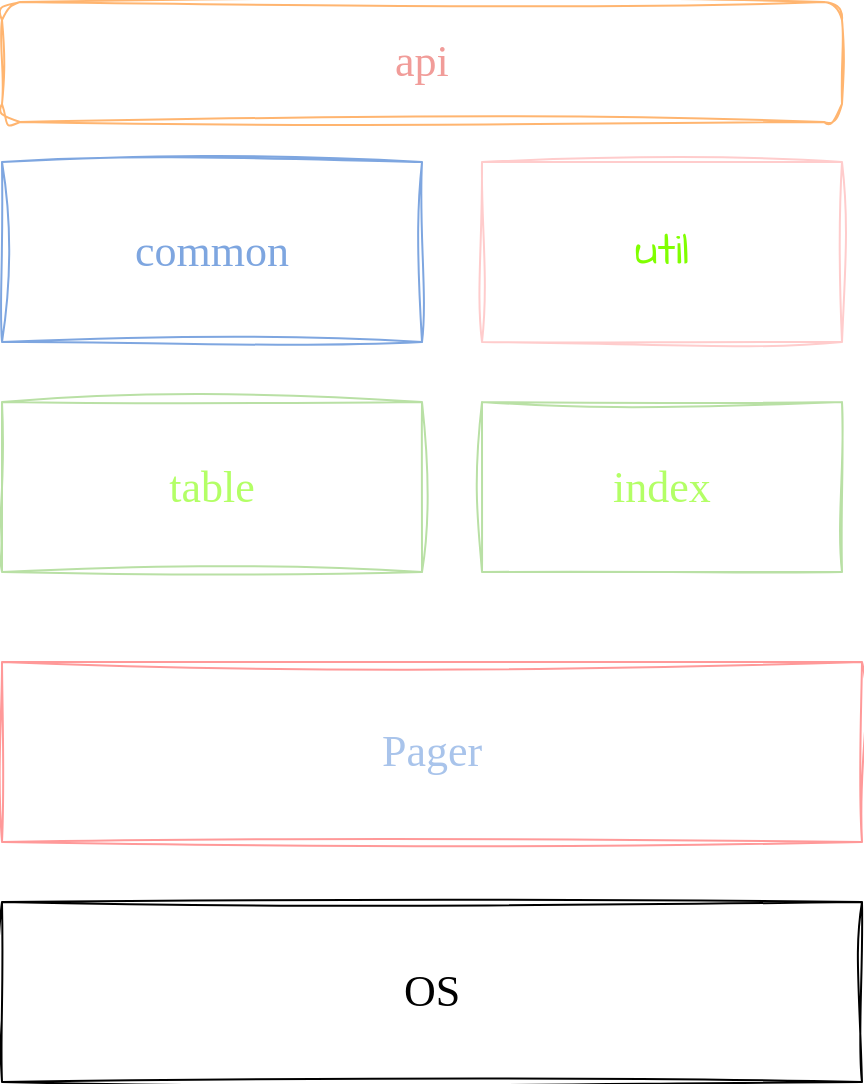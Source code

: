 <mxfile version="26.0.6">
  <diagram name="第 1 页" id="o1OvSWHxyMNJmI6eon0z">
    <mxGraphModel dx="1370" dy="819" grid="1" gridSize="10" guides="1" tooltips="1" connect="1" arrows="1" fold="1" page="1" pageScale="1" pageWidth="827" pageHeight="1169" math="0" shadow="0">
      <root>
        <mxCell id="0" />
        <mxCell id="1" parent="0" />
        <mxCell id="_T2d7v1TlRZ3oPR-oumQ-1" value="&lt;span style=&quot;background-color: light-dark(#ffffff, var(--ge-dark-color, #121212));&quot;&gt;&lt;font face=&quot;Comic Sans MS&quot; style=&quot;color: rgb(241, 156, 153); font-size: 22px;&quot;&gt;api&lt;/font&gt;&lt;/span&gt;" style="rounded=1;whiteSpace=wrap;html=1;labelBorderColor=none;sketch=1;curveFitting=1;jiggle=2;strokeColor=#FFB570;" parent="1" vertex="1">
          <mxGeometry x="190" y="210" width="420" height="60" as="geometry" />
        </mxCell>
        <mxCell id="2wBDQAyF53dLjYr8ziSA-1" value="&lt;font face=&quot;Comic Sans MS&quot; style=&quot;color: rgb(126, 166, 224); font-size: 22px;&quot;&gt;common&lt;/font&gt;" style="rounded=0;whiteSpace=wrap;html=1;sketch=1;hachureGap=4;jiggle=2;curveFitting=1;fontFamily=Architects Daughter;fontSource=https%3A%2F%2Ffonts.googleapis.com%2Fcss%3Ffamily%3DArchitects%2BDaughter;strokeColor=#7EA6E0;" vertex="1" parent="1">
          <mxGeometry x="190" y="290" width="210" height="90" as="geometry" />
        </mxCell>
        <mxCell id="2wBDQAyF53dLjYr8ziSA-2" value="&lt;font face=&quot;Comic Sans MS&quot; style=&quot;font-size: 22px;&quot;&gt;OS&lt;/font&gt;" style="rounded=0;whiteSpace=wrap;html=1;sketch=1;hachureGap=4;jiggle=2;curveFitting=1;fontFamily=Architects Daughter;fontSource=https%3A%2F%2Ffonts.googleapis.com%2Fcss%3Ffamily%3DArchitects%2BDaughter;" vertex="1" parent="1">
          <mxGeometry x="190" y="660" width="430" height="90" as="geometry" />
        </mxCell>
        <mxCell id="2wBDQAyF53dLjYr8ziSA-3" value="&lt;font style=&quot;font-size: 22px; color: rgb(169, 196, 235);&quot; face=&quot;Comic Sans MS&quot;&gt;Pager&lt;/font&gt;" style="rounded=0;whiteSpace=wrap;html=1;sketch=1;hachureGap=4;jiggle=2;curveFitting=1;fontFamily=Architects Daughter;fontSource=https%3A%2F%2Ffonts.googleapis.com%2Fcss%3Ffamily%3DArchitects%2BDaughter;strokeColor=#FF9999;" vertex="1" parent="1">
          <mxGeometry x="190" y="540" width="430" height="90" as="geometry" />
        </mxCell>
        <mxCell id="2wBDQAyF53dLjYr8ziSA-4" value="&lt;font style=&quot;font-size: 22px; color: rgb(128, 255, 0);&quot;&gt;util&lt;/font&gt;" style="rounded=0;whiteSpace=wrap;html=1;sketch=1;hachureGap=4;jiggle=2;curveFitting=1;fontFamily=Architects Daughter;fontSource=https%3A%2F%2Ffonts.googleapis.com%2Fcss%3Ffamily%3DArchitects%2BDaughter;strokeColor=#FFCCCC;" vertex="1" parent="1">
          <mxGeometry x="430" y="290" width="180" height="90" as="geometry" />
        </mxCell>
        <mxCell id="2wBDQAyF53dLjYr8ziSA-5" value="&lt;font face=&quot;Comic Sans MS&quot; style=&quot;font-size: 22px; color: rgb(179, 255, 102);&quot;&gt;index&lt;/font&gt;" style="rounded=0;whiteSpace=wrap;html=1;sketch=1;hachureGap=4;jiggle=2;curveFitting=1;fontFamily=Architects Daughter;fontSource=https%3A%2F%2Ffonts.googleapis.com%2Fcss%3Ffamily%3DArchitects%2BDaughter;strokeColor=#B9E0A5;" vertex="1" parent="1">
          <mxGeometry x="430" y="410" width="180" height="85" as="geometry" />
        </mxCell>
        <mxCell id="2wBDQAyF53dLjYr8ziSA-6" value="&lt;font face=&quot;Comic Sans MS&quot; style=&quot;font-size: 22px; color: rgb(179, 255, 102);&quot;&gt;table&lt;/font&gt;" style="rounded=0;whiteSpace=wrap;html=1;sketch=1;hachureGap=4;jiggle=2;curveFitting=1;fontFamily=Architects Daughter;fontSource=https%3A%2F%2Ffonts.googleapis.com%2Fcss%3Ffamily%3DArchitects%2BDaughter;strokeColor=#B9E0A5;" vertex="1" parent="1">
          <mxGeometry x="190" y="410" width="210" height="85" as="geometry" />
        </mxCell>
      </root>
    </mxGraphModel>
  </diagram>
</mxfile>
